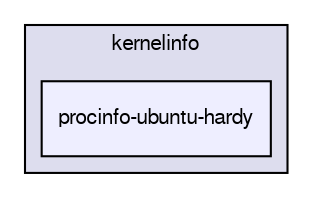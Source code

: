 digraph G {
  bgcolor=transparent;
  compound=true
  node [ fontsize="10", fontname="FreeSans"];
  edge [ labelfontsize="10", labelfontname="FreeSans"];
  subgraph clusterdir_fbd033cf0f173bdd94f5b5329bc47d78 {
    graph [ bgcolor="#ddddee", pencolor="black", label="kernelinfo" fontname="FreeSans", fontsize="10", URL="dir_fbd033cf0f173bdd94f5b5329bc47d78.html"]
  dir_c5944259098c77de0f28d328bbbc4734 [shape=box, label="procinfo-ubuntu-hardy", style="filled", fillcolor="#eeeeff", pencolor="black", URL="dir_c5944259098c77de0f28d328bbbc4734.html"];
  }
}
